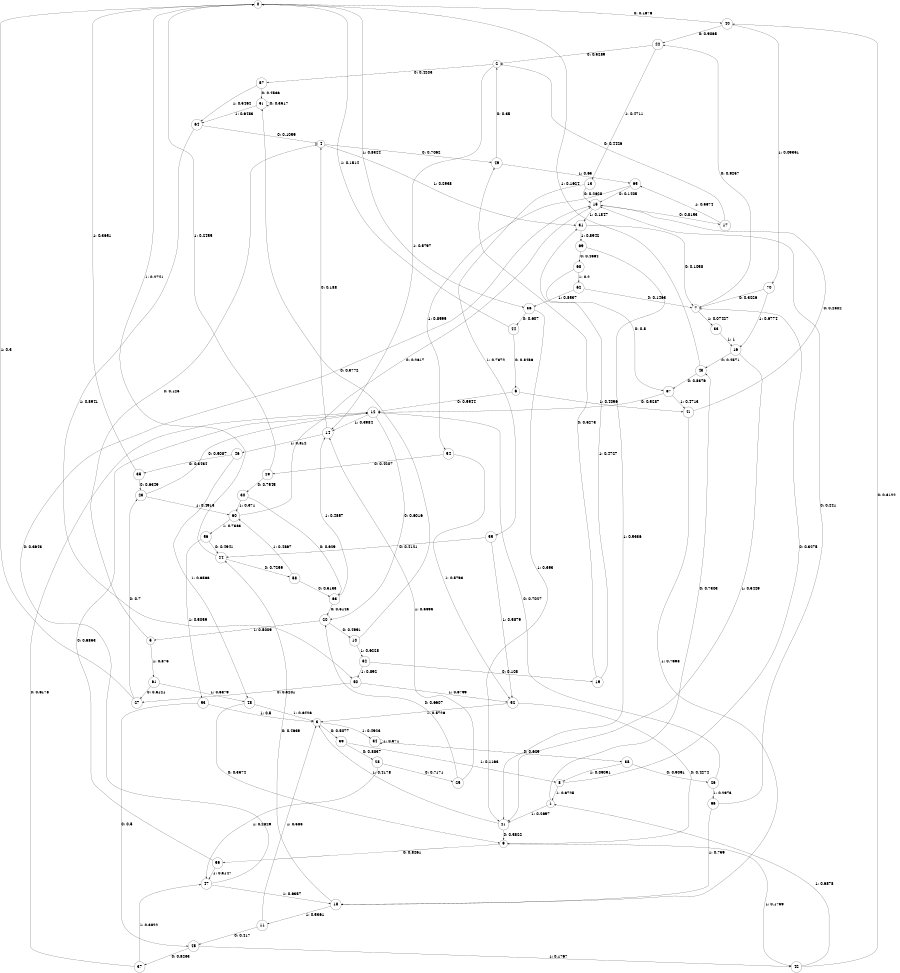 digraph "ch21faceL9" {
size = "6,8.5";
ratio = "fill";
node [shape = circle];
node [fontsize = 24];
edge [fontsize = 24];
0 -> 40 [label = "0: 0.1676   "];
0 -> 36 [label = "1: 0.8324   "];
1 -> 43 [label = "0: 0.7303   "];
1 -> 21 [label = "1: 0.2697   "];
2 -> 57 [label = "0: 0.4203   "];
2 -> 14 [label = "1: 0.5797   "];
3 -> 39 [label = "0: 0.5077   "];
3 -> 34 [label = "1: 0.4923   "];
4 -> 49 [label = "0: 0.7062   "];
4 -> 31 [label = "1: 0.2938   "];
5 -> 4 [label = "0: 0.125    "];
5 -> 61 [label = "1: 0.875    "];
6 -> 12 [label = "0: 0.5944   "];
6 -> 41 [label = "1: 0.4056   "];
7 -> 22 [label = "0: 0.9257   "];
7 -> 33 [label = "1: 0.07427  "];
8 -> 7 [label = "0: 0.3275   "];
8 -> 1 [label = "1: 0.6725   "];
9 -> 59 [label = "0: 0.8261   "];
9 -> 42 [label = "1: 0.1739   "];
10 -> 51 [label = "0: 0.3772   "];
10 -> 32 [label = "1: 0.6228   "];
11 -> 45 [label = "0: 0.417    "];
11 -> 3 [label = "1: 0.583    "];
12 -> 20 [label = "0: 0.6016   "];
12 -> 14 [label = "1: 0.3984   "];
13 -> 15 [label = "0: 0.2628   "];
13 -> 55 [label = "1: 0.7372   "];
14 -> 4 [label = "0: 0.188    "];
14 -> 46 [label = "1: 0.812    "];
15 -> 17 [label = "0: 0.8153   "];
15 -> 31 [label = "1: 0.1847   "];
16 -> 43 [label = "0: 0.4571   "];
16 -> 21 [label = "1: 0.5429   "];
17 -> 2 [label = "0: 0.4426   "];
17 -> 65 [label = "1: 0.5574   "];
18 -> 24 [label = "0: 0.4639   "];
18 -> 11 [label = "1: 0.5361   "];
19 -> 49 [label = "0: 0.5273   "];
19 -> 31 [label = "1: 0.4727   "];
20 -> 10 [label = "0: 0.4991   "];
20 -> 5 [label = "1: 0.5009   "];
21 -> 9 [label = "0: 0.5822   "];
21 -> 3 [label = "1: 0.4178   "];
22 -> 2 [label = "0: 0.5289   "];
22 -> 13 [label = "1: 0.4711   "];
23 -> 12 [label = "0: 0.5087   "];
23 -> 60 [label = "1: 0.4913   "];
24 -> 58 [label = "0: 0.7259   "];
24 -> 0 [label = "1: 0.2741   "];
25 -> 20 [label = "0: 0.6607   "];
25 -> 14 [label = "1: 0.3393   "];
26 -> 12 [label = "0: 0.7027   "];
26 -> 66 [label = "1: 0.2973   "];
27 -> 23 [label = "0: 0.7      "];
27 -> 0 [label = "1: 0.3      "];
28 -> 25 [label = "0: 0.7171   "];
28 -> 47 [label = "1: 0.2829   "];
29 -> 30 [label = "0: 0.7545   "];
29 -> 0 [label = "1: 0.2455   "];
30 -> 63 [label = "0: 0.629    "];
30 -> 60 [label = "1: 0.371    "];
31 -> 7 [label = "0: 0.1058   "];
31 -> 69 [label = "1: 0.8942   "];
32 -> 19 [label = "0: 0.108    "];
32 -> 50 [label = "1: 0.892    "];
33 -> 16 [label = "1: 1        "];
34 -> 38 [label = "0: 0.629    "];
34 -> 34 [label = "1: 0.371    "];
35 -> 23 [label = "0: 0.6349   "];
35 -> 0 [label = "1: 0.3651   "];
36 -> 44 [label = "0: 0.607    "];
36 -> 21 [label = "1: 0.393    "];
37 -> 12 [label = "0: 0.6178   "];
37 -> 47 [label = "1: 0.3822   "];
38 -> 26 [label = "0: 0.9091   "];
38 -> 8 [label = "1: 0.09091  "];
39 -> 28 [label = "0: 0.8837   "];
39 -> 8 [label = "1: 0.1163   "];
40 -> 22 [label = "0: 0.9065   "];
40 -> 70 [label = "1: 0.09351  "];
41 -> 15 [label = "0: 0.2302   "];
41 -> 18 [label = "1: 0.7698   "];
42 -> 40 [label = "0: 0.3122   "];
42 -> 1 [label = "1: 0.6878   "];
43 -> 67 [label = "0: 0.8376   "];
43 -> 0 [label = "1: 0.1624   "];
44 -> 6 [label = "0: 0.8486   "];
44 -> 0 [label = "1: 0.1514   "];
45 -> 37 [label = "0: 0.8233   "];
45 -> 42 [label = "1: 0.1767   "];
46 -> 35 [label = "0: 0.3434   "];
46 -> 48 [label = "1: 0.6566   "];
47 -> 15 [label = "0: 0.3643   "];
47 -> 18 [label = "1: 0.6357   "];
48 -> 9 [label = "0: 0.3574   "];
48 -> 3 [label = "1: 0.6426   "];
49 -> 2 [label = "0: 0.35     "];
49 -> 65 [label = "1: 0.65     "];
50 -> 27 [label = "0: 0.3201   "];
50 -> 52 [label = "1: 0.6799   "];
51 -> 51 [label = "0: 0.3517   "];
51 -> 64 [label = "1: 0.6483   "];
52 -> 9 [label = "0: 0.4274   "];
52 -> 3 [label = "1: 0.5726   "];
53 -> 45 [label = "0: 0.5      "];
53 -> 3 [label = "1: 0.5      "];
54 -> 29 [label = "0: 0.4207   "];
54 -> 52 [label = "1: 0.5793   "];
55 -> 24 [label = "0: 0.4121   "];
55 -> 52 [label = "1: 0.5879   "];
56 -> 24 [label = "0: 0.4941   "];
56 -> 53 [label = "1: 0.5059   "];
57 -> 51 [label = "0: 0.4536   "];
57 -> 64 [label = "1: 0.5464   "];
58 -> 63 [label = "0: 0.5133   "];
58 -> 60 [label = "1: 0.4867   "];
59 -> 12 [label = "0: 0.6853   "];
59 -> 47 [label = "1: 0.3147   "];
60 -> 15 [label = "0: 0.2617   "];
60 -> 56 [label = "1: 0.7383   "];
61 -> 27 [label = "0: 0.3121   "];
61 -> 48 [label = "1: 0.6879   "];
62 -> 7 [label = "0: 0.1463   "];
62 -> 36 [label = "1: 0.8537   "];
63 -> 20 [label = "0: 0.5143   "];
63 -> 14 [label = "1: 0.4857   "];
64 -> 4 [label = "0: 0.1059   "];
64 -> 50 [label = "1: 0.8941   "];
65 -> 15 [label = "0: 0.1405   "];
65 -> 54 [label = "1: 0.8595   "];
66 -> 15 [label = "0: 0.241    "];
66 -> 18 [label = "1: 0.759    "];
67 -> 12 [label = "0: 0.5287   "];
67 -> 41 [label = "1: 0.4713   "];
68 -> 67 [label = "0: 0.8      "];
68 -> 62 [label = "1: 0.2      "];
69 -> 68 [label = "0: 0.4664   "];
69 -> 21 [label = "1: 0.5336   "];
70 -> 7 [label = "0: 0.3226   "];
70 -> 16 [label = "1: 0.6774   "];
}